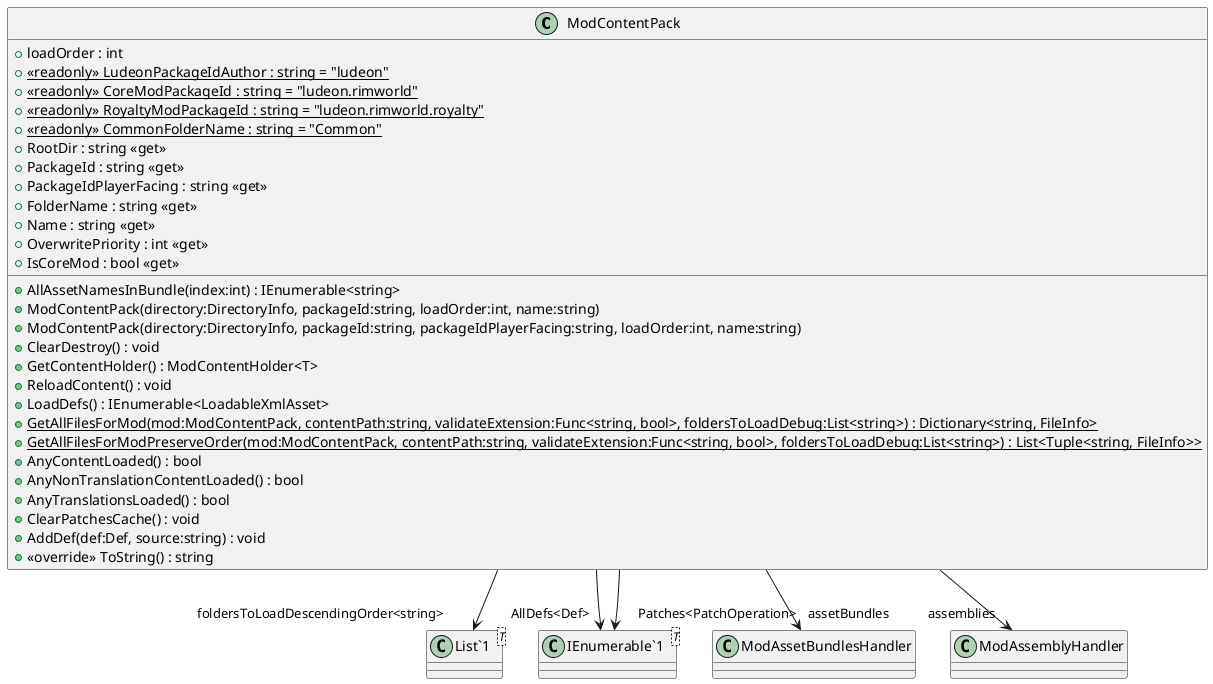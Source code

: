 @startuml
class ModContentPack {
    + loadOrder : int
    + {static} <<readonly>> LudeonPackageIdAuthor : string = "ludeon"
    + {static} <<readonly>> CoreModPackageId : string = "ludeon.rimworld"
    + {static} <<readonly>> RoyaltyModPackageId : string = "ludeon.rimworld.royalty"
    + {static} <<readonly>> CommonFolderName : string = "Common"
    + RootDir : string <<get>>
    + PackageId : string <<get>>
    + PackageIdPlayerFacing : string <<get>>
    + FolderName : string <<get>>
    + Name : string <<get>>
    + OverwritePriority : int <<get>>
    + IsCoreMod : bool <<get>>
    + AllAssetNamesInBundle(index:int) : IEnumerable<string>
    + ModContentPack(directory:DirectoryInfo, packageId:string, loadOrder:int, name:string)
    + ModContentPack(directory:DirectoryInfo, packageId:string, packageIdPlayerFacing:string, loadOrder:int, name:string)
    + ClearDestroy() : void
    + GetContentHolder() : ModContentHolder<T>
    + ReloadContent() : void
    + LoadDefs() : IEnumerable<LoadableXmlAsset>
    + {static} GetAllFilesForMod(mod:ModContentPack, contentPath:string, validateExtension:Func<string, bool>, foldersToLoadDebug:List<string>) : Dictionary<string, FileInfo>
    + {static} GetAllFilesForModPreserveOrder(mod:ModContentPack, contentPath:string, validateExtension:Func<string, bool>, foldersToLoadDebug:List<string>) : List<Tuple<string, FileInfo>>
    + AnyContentLoaded() : bool
    + AnyNonTranslationContentLoaded() : bool
    + AnyTranslationsLoaded() : bool
    + ClearPatchesCache() : void
    + AddDef(def:Def, source:string) : void
    + <<override>> ToString() : string
}
class "List`1"<T> {
}
class "IEnumerable`1"<T> {
}
ModContentPack --> "assetBundles" ModAssetBundlesHandler
ModContentPack --> "assemblies" ModAssemblyHandler
ModContentPack --> "foldersToLoadDescendingOrder<string>" "List`1"
ModContentPack --> "AllDefs<Def>" "IEnumerable`1"
ModContentPack --> "Patches<PatchOperation>" "IEnumerable`1"
@enduml
